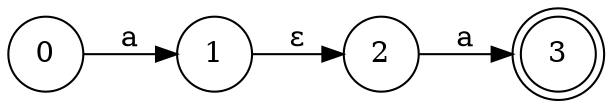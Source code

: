 digraph NFA {
  rankdir=LR;
  node [shape = doublecircle]; 3;
  node [shape = circle];
  0 -> 1 [label="a"];
  1 -> 2 [label="ε"];
  2 -> 3 [label="a"];
}
